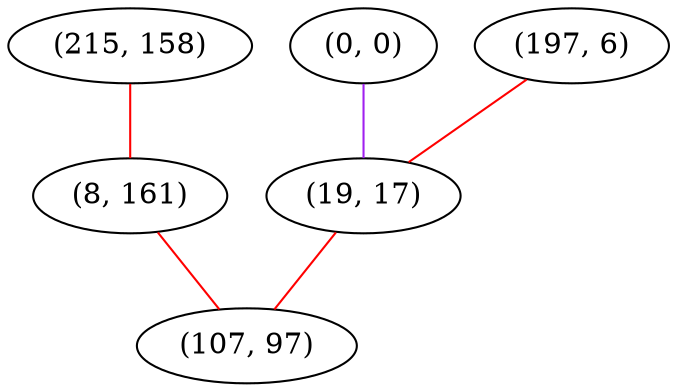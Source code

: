 graph "" {
"(215, 158)";
"(0, 0)";
"(197, 6)";
"(19, 17)";
"(8, 161)";
"(107, 97)";
"(215, 158)" -- "(8, 161)"  [color=red, key=0, weight=1];
"(0, 0)" -- "(19, 17)"  [color=purple, key=0, weight=4];
"(197, 6)" -- "(19, 17)"  [color=red, key=0, weight=1];
"(19, 17)" -- "(107, 97)"  [color=red, key=0, weight=1];
"(8, 161)" -- "(107, 97)"  [color=red, key=0, weight=1];
}
